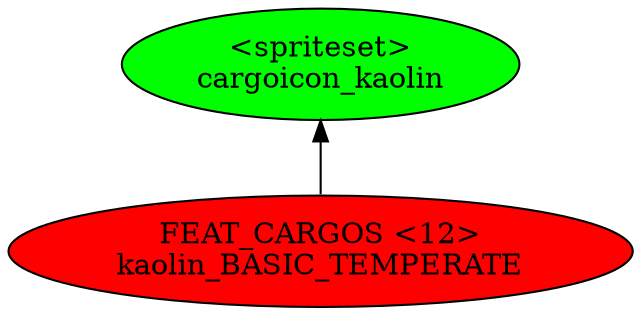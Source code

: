 digraph {
rankdir="BT"
cargoicon_kaolin [fillcolor=green style="filled" label="<spriteset>\ncargoicon_kaolin"]
kaolin_BASIC_TEMPERATE [fillcolor=red style="filled" label="FEAT_CARGOS <12>\nkaolin_BASIC_TEMPERATE"]
kaolin_BASIC_TEMPERATE->cargoicon_kaolin
}
